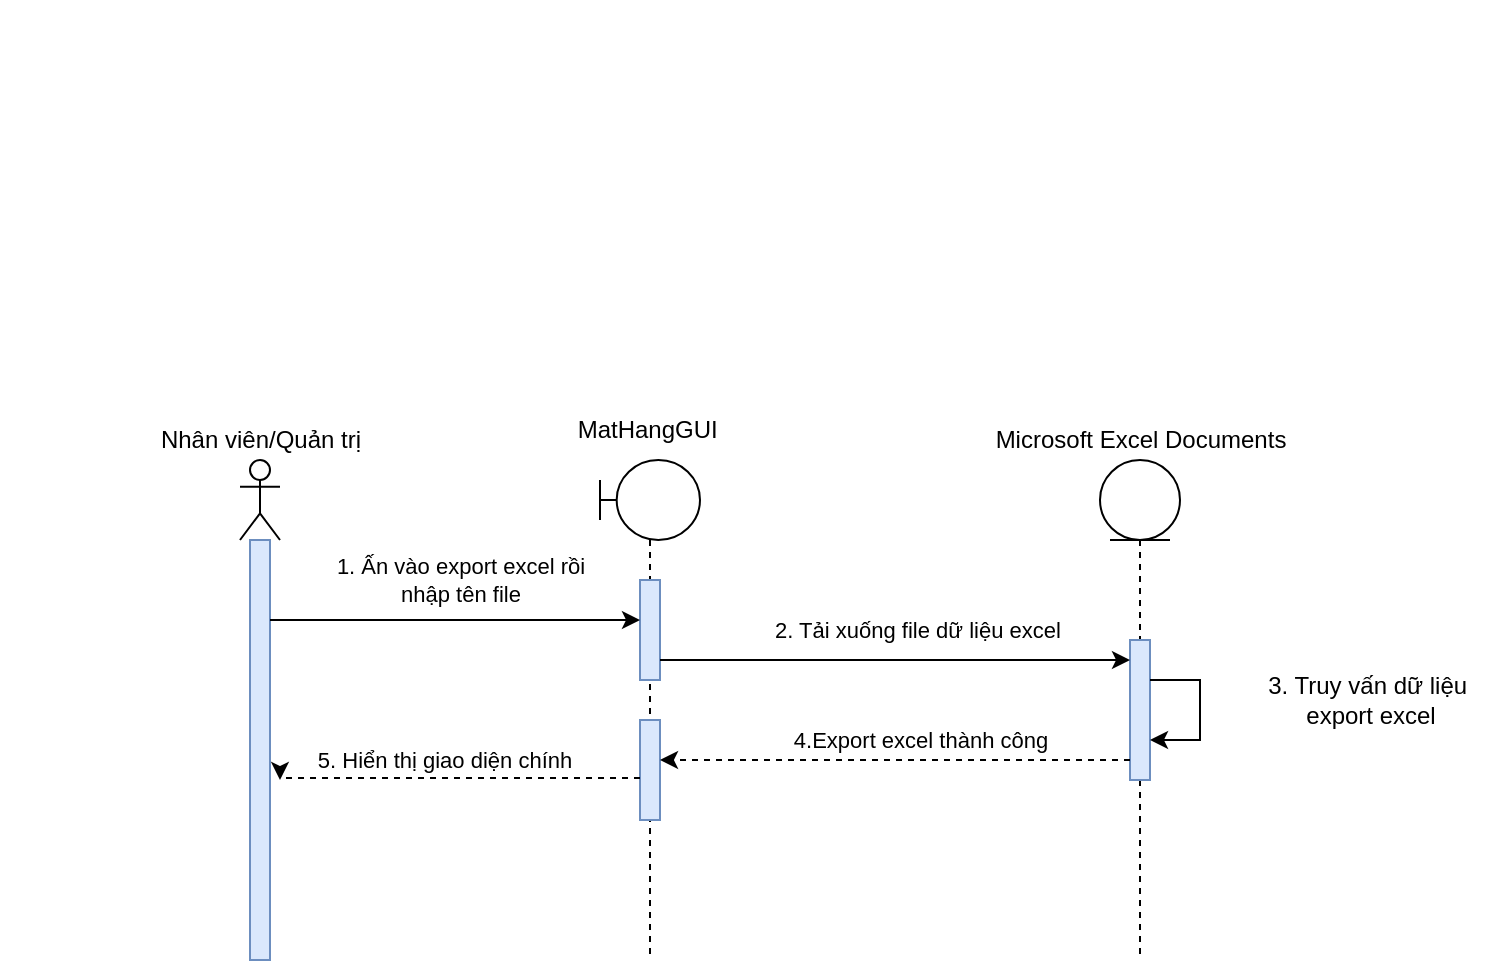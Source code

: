 <mxfile version="20.3.0" type="device"><diagram id="u0hKsZXPfIuquh2E1AJ1" name="Page-1"><mxGraphModel dx="1038" dy="649" grid="1" gridSize="10" guides="1" tooltips="1" connect="1" arrows="1" fold="1" page="1" pageScale="1" pageWidth="850" pageHeight="1100" math="0" shadow="0"><root><mxCell id="0"/><mxCell id="1" parent="0"/><mxCell id="pRtw61TDTWOGneY2pAEU-13" value="" style="shape=umlLifeline;participant=umlActor;perimeter=lifelinePerimeter;whiteSpace=wrap;html=1;container=1;collapsible=0;recursiveResize=0;verticalAlign=top;spacingTop=36;outlineConnect=0;" parent="1" vertex="1"><mxGeometry x="130" y="280" width="20" height="250" as="geometry"/></mxCell><mxCell id="pRtw61TDTWOGneY2pAEU-28" value="" style="html=1;points=[];perimeter=orthogonalPerimeter;fillColor=#dae8fc;strokeColor=#6c8ebf;" parent="pRtw61TDTWOGneY2pAEU-13" vertex="1"><mxGeometry x="5" y="40" width="10" height="210" as="geometry"/></mxCell><mxCell id="pRtw61TDTWOGneY2pAEU-19" value="Nhân viên/Quản trị" style="text;html=1;align=center;verticalAlign=middle;resizable=0;points=[];autosize=1;strokeColor=none;fillColor=none;" parent="1" vertex="1"><mxGeometry x="80" y="260" width="120" height="20" as="geometry"/></mxCell><mxCell id="pRtw61TDTWOGneY2pAEU-20" value="" style="shape=umlLifeline;participant=umlBoundary;perimeter=lifelinePerimeter;whiteSpace=wrap;html=1;container=1;collapsible=0;recursiveResize=0;verticalAlign=top;spacingTop=36;outlineConnect=0;size=40;" parent="1" vertex="1"><mxGeometry x="310" y="280" width="50" height="250" as="geometry"/></mxCell><mxCell id="FEIB-Ynbw5rUqXfQBFfS-6" value="" style="html=1;points=[];perimeter=orthogonalPerimeter;fillColor=#dae8fc;strokeColor=#6c8ebf;" parent="pRtw61TDTWOGneY2pAEU-20" vertex="1"><mxGeometry x="20" y="60" width="10" height="50" as="geometry"/></mxCell><mxCell id="FEIB-Ynbw5rUqXfQBFfS-14" value="" style="html=1;points=[];perimeter=orthogonalPerimeter;fillColor=#dae8fc;strokeColor=#6c8ebf;" parent="pRtw61TDTWOGneY2pAEU-20" vertex="1"><mxGeometry x="20" y="130" width="10" height="50" as="geometry"/></mxCell><mxCell id="pRtw61TDTWOGneY2pAEU-23" value="MatHangGUI&amp;nbsp;&lt;br&gt;" style="text;html=1;align=center;verticalAlign=middle;resizable=0;points=[];autosize=1;strokeColor=none;fillColor=none;" parent="1" vertex="1"><mxGeometry x="285" y="250" width="100" height="30" as="geometry"/></mxCell><mxCell id="pRtw61TDTWOGneY2pAEU-40" value="" style="shape=umlLifeline;participant=umlEntity;perimeter=lifelinePerimeter;whiteSpace=wrap;html=1;container=1;collapsible=0;recursiveResize=0;verticalAlign=top;spacingTop=36;outlineConnect=0;" parent="1" vertex="1"><mxGeometry x="560" y="280" width="40" height="250" as="geometry"/></mxCell><mxCell id="FEIB-Ynbw5rUqXfQBFfS-9" value="" style="html=1;points=[];perimeter=orthogonalPerimeter;fillColor=#dae8fc;strokeColor=#6c8ebf;" parent="pRtw61TDTWOGneY2pAEU-40" vertex="1"><mxGeometry x="15" y="90" width="10" height="70" as="geometry"/></mxCell><mxCell id="FEIB-Ynbw5rUqXfQBFfS-12" style="edgeStyle=orthogonalEdgeStyle;rounded=0;orthogonalLoop=1;jettySize=auto;html=1;" parent="pRtw61TDTWOGneY2pAEU-40" source="FEIB-Ynbw5rUqXfQBFfS-9" target="FEIB-Ynbw5rUqXfQBFfS-9" edge="1"><mxGeometry relative="1" as="geometry"><Array as="points"><mxPoint x="50" y="110"/><mxPoint x="50" y="140"/></Array></mxGeometry></mxCell><mxCell id="pRtw61TDTWOGneY2pAEU-41" value="Microsoft Excel Documents" style="text;html=1;align=center;verticalAlign=middle;resizable=0;points=[];autosize=1;strokeColor=none;fillColor=none;" parent="1" vertex="1"><mxGeometry x="495" y="255" width="170" height="30" as="geometry"/></mxCell><mxCell id="FEIB-Ynbw5rUqXfQBFfS-7" value="" style="edgeStyle=orthogonalEdgeStyle;rounded=0;orthogonalLoop=1;jettySize=auto;html=1;" parent="1" source="pRtw61TDTWOGneY2pAEU-28" target="FEIB-Ynbw5rUqXfQBFfS-6" edge="1"><mxGeometry relative="1" as="geometry"><Array as="points"><mxPoint x="230" y="360"/><mxPoint x="230" y="360"/></Array></mxGeometry></mxCell><mxCell id="FEIB-Ynbw5rUqXfQBFfS-8" value="1. Ấn vào export excel rồi&lt;br&gt;nhập tên file" style="edgeLabel;html=1;align=center;verticalAlign=middle;resizable=0;points=[];" parent="FEIB-Ynbw5rUqXfQBFfS-7" vertex="1" connectable="0"><mxGeometry x="-0.637" y="1" relative="1" as="geometry"><mxPoint x="61" y="-19" as="offset"/></mxGeometry></mxCell><mxCell id="FEIB-Ynbw5rUqXfQBFfS-10" value="" style="edgeStyle=orthogonalEdgeStyle;rounded=0;orthogonalLoop=1;jettySize=auto;html=1;" parent="1" source="FEIB-Ynbw5rUqXfQBFfS-6" target="FEIB-Ynbw5rUqXfQBFfS-9" edge="1"><mxGeometry relative="1" as="geometry"><Array as="points"><mxPoint x="490" y="380"/><mxPoint x="490" y="380"/></Array></mxGeometry></mxCell><mxCell id="FEIB-Ynbw5rUqXfQBFfS-11" value="2. Tải xuống file dữ liệu excel&amp;nbsp;" style="edgeLabel;html=1;align=center;verticalAlign=middle;resizable=0;points=[];" parent="FEIB-Ynbw5rUqXfQBFfS-10" vertex="1" connectable="0"><mxGeometry x="-0.173" y="4" relative="1" as="geometry"><mxPoint x="33" y="-11" as="offset"/></mxGeometry></mxCell><mxCell id="FEIB-Ynbw5rUqXfQBFfS-13" value="3. Truy vấn dữ liệu&amp;nbsp;&lt;br&gt;export excel" style="text;html=1;align=center;verticalAlign=middle;resizable=0;points=[];autosize=1;strokeColor=none;fillColor=none;" parent="1" vertex="1"><mxGeometry x="630" y="380" width="130" height="40" as="geometry"/></mxCell><mxCell id="FEIB-Ynbw5rUqXfQBFfS-15" value="" style="edgeStyle=orthogonalEdgeStyle;rounded=0;orthogonalLoop=1;jettySize=auto;html=1;dashed=1;" parent="1" source="FEIB-Ynbw5rUqXfQBFfS-9" target="FEIB-Ynbw5rUqXfQBFfS-14" edge="1"><mxGeometry relative="1" as="geometry"><Array as="points"><mxPoint x="400" y="430"/><mxPoint x="400" y="430"/></Array></mxGeometry></mxCell><mxCell id="FEIB-Ynbw5rUqXfQBFfS-18" value="4.Export excel thành công" style="edgeLabel;html=1;align=center;verticalAlign=middle;resizable=0;points=[];" parent="FEIB-Ynbw5rUqXfQBFfS-15" vertex="1" connectable="0"><mxGeometry x="0.115" relative="1" as="geometry"><mxPoint x="26" y="-10" as="offset"/></mxGeometry></mxCell><mxCell id="FEIB-Ynbw5rUqXfQBFfS-20" style="edgeStyle=orthogonalEdgeStyle;rounded=0;orthogonalLoop=1;jettySize=auto;html=1;dashed=1;" parent="1" source="FEIB-Ynbw5rUqXfQBFfS-14" edge="1"><mxGeometry relative="1" as="geometry"><Array as="points"><mxPoint x="270" y="439"/><mxPoint x="270" y="439"/></Array><mxPoint x="150" y="440" as="targetPoint"/></mxGeometry></mxCell><mxCell id="FEIB-Ynbw5rUqXfQBFfS-21" value="5. Hiển thị giao diện chính" style="edgeLabel;html=1;align=center;verticalAlign=middle;resizable=0;points=[];" parent="FEIB-Ynbw5rUqXfQBFfS-20" vertex="1" connectable="0"><mxGeometry x="0.193" y="2" relative="1" as="geometry"><mxPoint x="10" y="-11" as="offset"/></mxGeometry></mxCell><mxCell id="FEIB-Ynbw5rUqXfQBFfS-25" value="&lt;span style=&quot;color: rgba(0, 0, 0, 0); font-family: monospace; font-size: 0px; font-style: normal; font-variant-ligatures: normal; font-variant-caps: normal; font-weight: 400; letter-spacing: normal; orphans: 2; text-align: start; text-indent: 0px; text-transform: none; widows: 2; word-spacing: 0px; -webkit-text-stroke-width: 0px; background-color: rgb(248, 249, 250); text-decoration-thickness: initial; text-decoration-style: initial; text-decoration-color: initial; float: none; display: inline !important;&quot;&gt;&amp;nbsp;&lt;/span&gt;" style="text;whiteSpace=wrap;html=1;" parent="1" vertex="1"><mxGeometry x="10" y="50" width="30" height="40" as="geometry"/></mxCell></root></mxGraphModel></diagram></mxfile>
